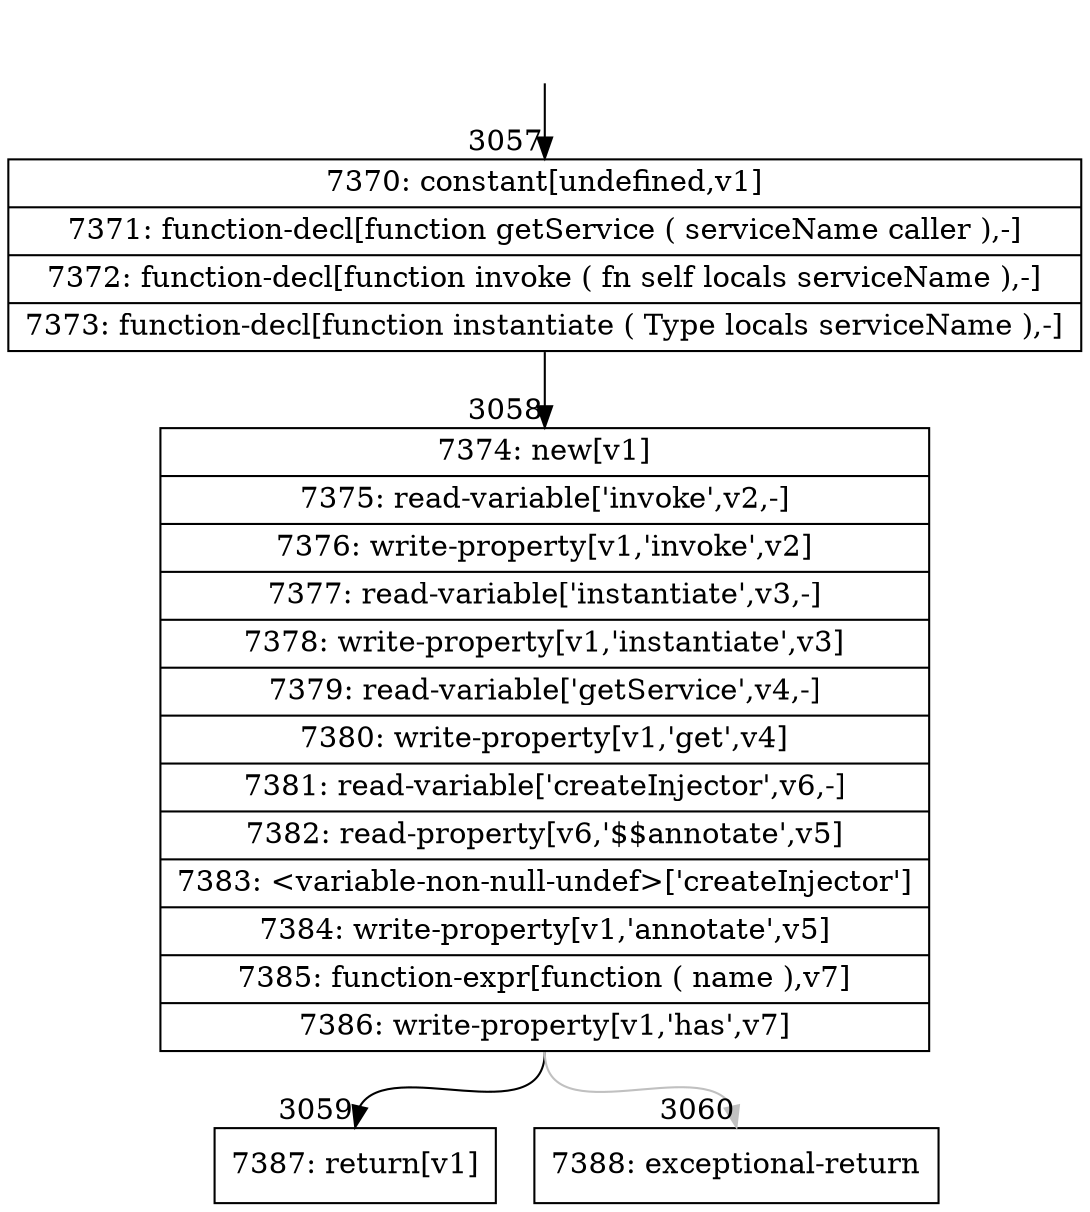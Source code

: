 digraph {
rankdir="TD"
BB_entry243[shape=none,label=""];
BB_entry243 -> BB3057 [tailport=s, headport=n, headlabel="    3057"]
BB3057 [shape=record label="{7370: constant[undefined,v1]|7371: function-decl[function getService ( serviceName caller ),-]|7372: function-decl[function invoke ( fn self locals serviceName ),-]|7373: function-decl[function instantiate ( Type locals serviceName ),-]}" ] 
BB3057 -> BB3058 [tailport=s, headport=n, headlabel="      3058"]
BB3058 [shape=record label="{7374: new[v1]|7375: read-variable['invoke',v2,-]|7376: write-property[v1,'invoke',v2]|7377: read-variable['instantiate',v3,-]|7378: write-property[v1,'instantiate',v3]|7379: read-variable['getService',v4,-]|7380: write-property[v1,'get',v4]|7381: read-variable['createInjector',v6,-]|7382: read-property[v6,'$$annotate',v5]|7383: \<variable-non-null-undef\>['createInjector']|7384: write-property[v1,'annotate',v5]|7385: function-expr[function ( name ),v7]|7386: write-property[v1,'has',v7]}" ] 
BB3058 -> BB3059 [tailport=s, headport=n, headlabel="      3059"]
BB3058 -> BB3060 [tailport=s, headport=n, color=gray, headlabel="      3060"]
BB3059 [shape=record label="{7387: return[v1]}" ] 
BB3060 [shape=record label="{7388: exceptional-return}" ] 
//#$~ 4471
}
